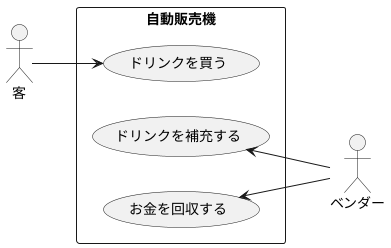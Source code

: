 @startuml
left to right direction
actor 客
actor ベンダー
rectangle 自動販売機{
    usecase ドリンクを買う
    usecase ドリンクを補充する
    usecase お金を回収する
}

客 --> ドリンクを買う
ドリンクを補充する <-- ベンダー
お金を回収する <-- ベンダー
@enduml